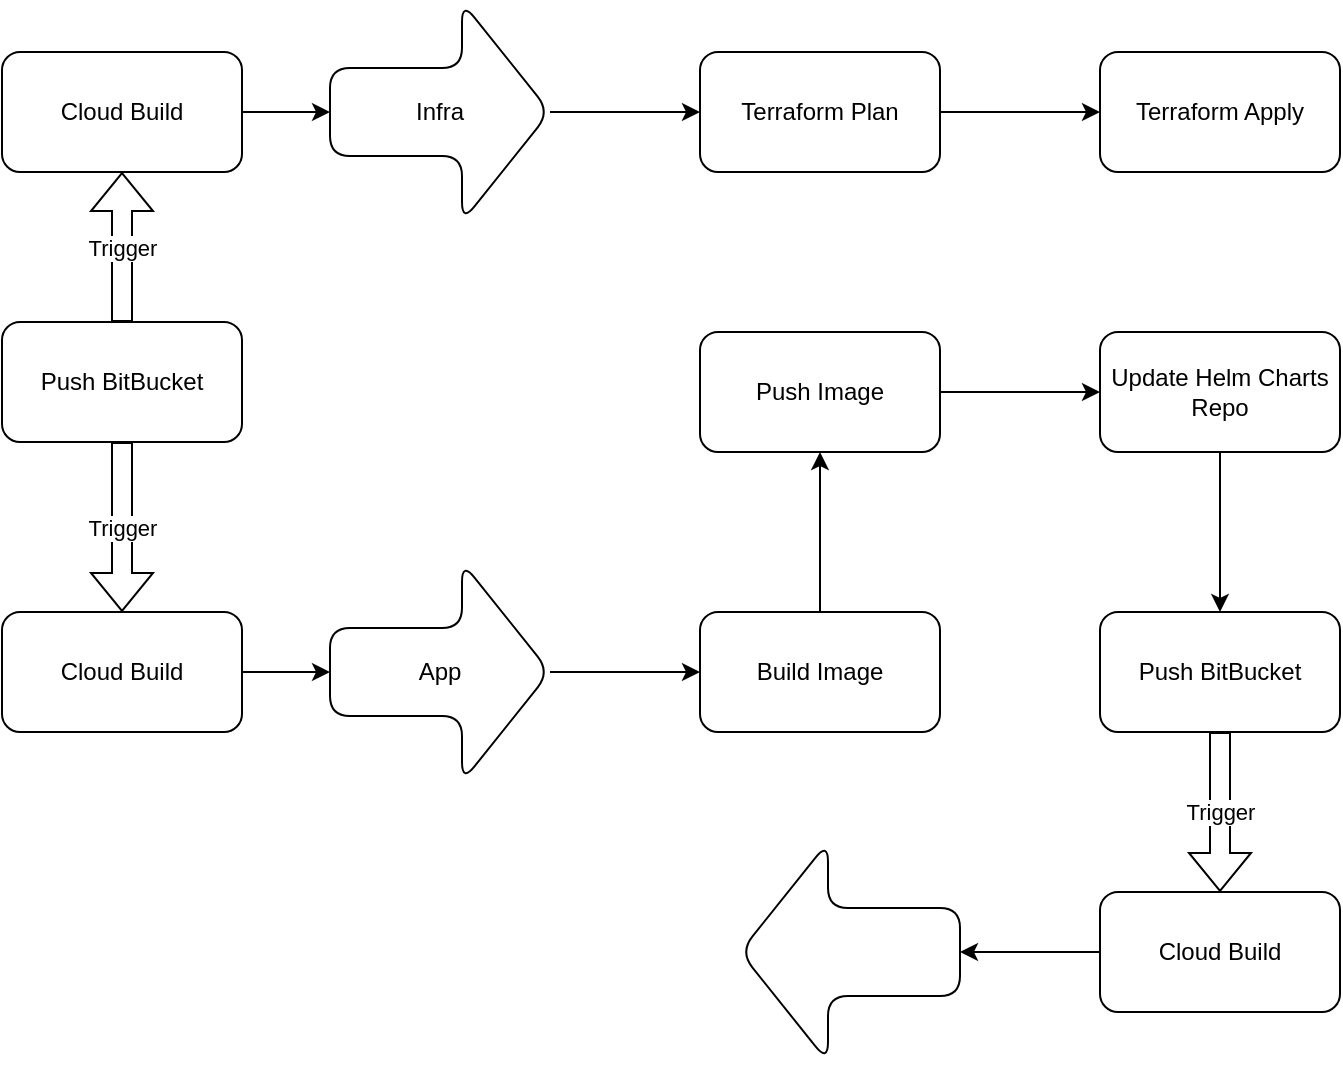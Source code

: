 <mxfile version="15.1.0" type="github">
  <diagram id="9R-i74DeMPhSz7cRhkr1" name="Page-1">
    <mxGraphModel dx="1036" dy="481" grid="1" gridSize="10" guides="1" tooltips="1" connect="1" arrows="1" fold="1" page="1" pageScale="1" pageWidth="827" pageHeight="1169" math="0" shadow="0">
      <root>
        <mxCell id="0" />
        <mxCell id="1" parent="0" />
        <mxCell id="TETFTrsI7cYIw3K0vq1E-15" value="Trigger" style="edgeStyle=orthogonalEdgeStyle;rounded=0;orthogonalLoop=1;jettySize=auto;html=1;shape=flexArrow;" edge="1" parent="1" source="TETFTrsI7cYIw3K0vq1E-1" target="TETFTrsI7cYIw3K0vq1E-14">
          <mxGeometry relative="1" as="geometry" />
        </mxCell>
        <mxCell id="TETFTrsI7cYIw3K0vq1E-20" value="Trigger" style="edgeStyle=orthogonalEdgeStyle;rounded=0;orthogonalLoop=1;jettySize=auto;html=1;shape=flexArrow;" edge="1" parent="1" source="TETFTrsI7cYIw3K0vq1E-1" target="TETFTrsI7cYIw3K0vq1E-19">
          <mxGeometry relative="1" as="geometry" />
        </mxCell>
        <mxCell id="TETFTrsI7cYIw3K0vq1E-1" value="Push BitBucket" style="rounded=1;whiteSpace=wrap;html=1;" vertex="1" parent="1">
          <mxGeometry x="16" y="190" width="120" height="60" as="geometry" />
        </mxCell>
        <mxCell id="TETFTrsI7cYIw3K0vq1E-7" value="" style="edgeStyle=orthogonalEdgeStyle;rounded=0;orthogonalLoop=1;jettySize=auto;html=1;" edge="1" parent="1" source="TETFTrsI7cYIw3K0vq1E-2" target="TETFTrsI7cYIw3K0vq1E-6">
          <mxGeometry relative="1" as="geometry" />
        </mxCell>
        <mxCell id="TETFTrsI7cYIw3K0vq1E-2" value="Infra" style="shape=singleArrow;whiteSpace=wrap;html=1;arrowWidth=0.4;arrowSize=0.4;rounded=1;" vertex="1" parent="1">
          <mxGeometry x="180" y="30" width="110" height="110" as="geometry" />
        </mxCell>
        <mxCell id="TETFTrsI7cYIw3K0vq1E-11" value="" style="edgeStyle=orthogonalEdgeStyle;rounded=0;orthogonalLoop=1;jettySize=auto;html=1;" edge="1" parent="1" source="TETFTrsI7cYIw3K0vq1E-4" target="TETFTrsI7cYIw3K0vq1E-10">
          <mxGeometry relative="1" as="geometry" />
        </mxCell>
        <mxCell id="TETFTrsI7cYIw3K0vq1E-4" value="App" style="shape=singleArrow;whiteSpace=wrap;html=1;arrowWidth=0.4;arrowSize=0.4;rounded=1;" vertex="1" parent="1">
          <mxGeometry x="180" y="310" width="110" height="110" as="geometry" />
        </mxCell>
        <mxCell id="TETFTrsI7cYIw3K0vq1E-9" value="" style="edgeStyle=orthogonalEdgeStyle;rounded=0;orthogonalLoop=1;jettySize=auto;html=1;" edge="1" parent="1" source="TETFTrsI7cYIw3K0vq1E-6" target="TETFTrsI7cYIw3K0vq1E-8">
          <mxGeometry relative="1" as="geometry" />
        </mxCell>
        <mxCell id="TETFTrsI7cYIw3K0vq1E-6" value="Terraform Plan" style="whiteSpace=wrap;html=1;rounded=1;" vertex="1" parent="1">
          <mxGeometry x="365" y="55" width="120" height="60" as="geometry" />
        </mxCell>
        <mxCell id="TETFTrsI7cYIw3K0vq1E-8" value="Terraform Apply" style="whiteSpace=wrap;html=1;rounded=1;" vertex="1" parent="1">
          <mxGeometry x="565" y="55" width="120" height="60" as="geometry" />
        </mxCell>
        <mxCell id="TETFTrsI7cYIw3K0vq1E-25" value="" style="edgeStyle=orthogonalEdgeStyle;rounded=0;orthogonalLoop=1;jettySize=auto;html=1;" edge="1" parent="1" source="TETFTrsI7cYIw3K0vq1E-10" target="TETFTrsI7cYIw3K0vq1E-24">
          <mxGeometry relative="1" as="geometry" />
        </mxCell>
        <mxCell id="TETFTrsI7cYIw3K0vq1E-10" value="Build Image" style="whiteSpace=wrap;html=1;rounded=1;" vertex="1" parent="1">
          <mxGeometry x="365" y="335" width="120" height="60" as="geometry" />
        </mxCell>
        <mxCell id="TETFTrsI7cYIw3K0vq1E-30" value="Trigger" style="edgeStyle=orthogonalEdgeStyle;rounded=0;orthogonalLoop=1;jettySize=auto;html=1;shape=flexArrow;" edge="1" parent="1" source="TETFTrsI7cYIw3K0vq1E-12" target="TETFTrsI7cYIw3K0vq1E-29">
          <mxGeometry relative="1" as="geometry" />
        </mxCell>
        <mxCell id="TETFTrsI7cYIw3K0vq1E-12" value="Push BitBucket" style="whiteSpace=wrap;html=1;rounded=1;" vertex="1" parent="1">
          <mxGeometry x="565" y="335" width="120" height="60" as="geometry" />
        </mxCell>
        <mxCell id="TETFTrsI7cYIw3K0vq1E-18" value="" style="edgeStyle=orthogonalEdgeStyle;rounded=0;orthogonalLoop=1;jettySize=auto;html=1;" edge="1" parent="1" source="TETFTrsI7cYIw3K0vq1E-14" target="TETFTrsI7cYIw3K0vq1E-2">
          <mxGeometry relative="1" as="geometry" />
        </mxCell>
        <mxCell id="TETFTrsI7cYIw3K0vq1E-14" value="Cloud Build" style="whiteSpace=wrap;html=1;rounded=1;" vertex="1" parent="1">
          <mxGeometry x="16" y="55" width="120" height="60" as="geometry" />
        </mxCell>
        <mxCell id="TETFTrsI7cYIw3K0vq1E-21" value="" style="edgeStyle=orthogonalEdgeStyle;rounded=0;orthogonalLoop=1;jettySize=auto;html=1;" edge="1" parent="1" source="TETFTrsI7cYIw3K0vq1E-19" target="TETFTrsI7cYIw3K0vq1E-4">
          <mxGeometry relative="1" as="geometry" />
        </mxCell>
        <mxCell id="TETFTrsI7cYIw3K0vq1E-19" value="Cloud Build" style="whiteSpace=wrap;html=1;rounded=1;" vertex="1" parent="1">
          <mxGeometry x="16" y="335" width="120" height="60" as="geometry" />
        </mxCell>
        <mxCell id="TETFTrsI7cYIw3K0vq1E-27" value="" style="edgeStyle=orthogonalEdgeStyle;rounded=0;orthogonalLoop=1;jettySize=auto;html=1;" edge="1" parent="1" source="TETFTrsI7cYIw3K0vq1E-24" target="TETFTrsI7cYIw3K0vq1E-26">
          <mxGeometry relative="1" as="geometry" />
        </mxCell>
        <mxCell id="TETFTrsI7cYIw3K0vq1E-24" value="Push Image" style="whiteSpace=wrap;html=1;rounded=1;" vertex="1" parent="1">
          <mxGeometry x="365" y="195" width="120" height="60" as="geometry" />
        </mxCell>
        <mxCell id="TETFTrsI7cYIw3K0vq1E-28" value="" style="edgeStyle=orthogonalEdgeStyle;rounded=0;orthogonalLoop=1;jettySize=auto;html=1;" edge="1" parent="1" source="TETFTrsI7cYIw3K0vq1E-26" target="TETFTrsI7cYIw3K0vq1E-12">
          <mxGeometry relative="1" as="geometry" />
        </mxCell>
        <mxCell id="TETFTrsI7cYIw3K0vq1E-26" value="Update Helm Charts Repo" style="whiteSpace=wrap;html=1;rounded=1;" vertex="1" parent="1">
          <mxGeometry x="565" y="195" width="120" height="60" as="geometry" />
        </mxCell>
        <mxCell id="TETFTrsI7cYIw3K0vq1E-32" value="" style="edgeStyle=orthogonalEdgeStyle;rounded=0;orthogonalLoop=1;jettySize=auto;html=1;" edge="1" parent="1" source="TETFTrsI7cYIw3K0vq1E-29" target="TETFTrsI7cYIw3K0vq1E-31">
          <mxGeometry relative="1" as="geometry" />
        </mxCell>
        <mxCell id="TETFTrsI7cYIw3K0vq1E-29" value="Cloud Build" style="whiteSpace=wrap;html=1;rounded=1;" vertex="1" parent="1">
          <mxGeometry x="565" y="475" width="120" height="60" as="geometry" />
        </mxCell>
        <mxCell id="TETFTrsI7cYIw3K0vq1E-31" value="" style="shape=singleArrow;whiteSpace=wrap;html=1;arrowWidth=0.4;arrowSize=0.4;rounded=1;rotation=-180;" vertex="1" parent="1">
          <mxGeometry x="385" y="450" width="110" height="110" as="geometry" />
        </mxCell>
      </root>
    </mxGraphModel>
  </diagram>
</mxfile>
